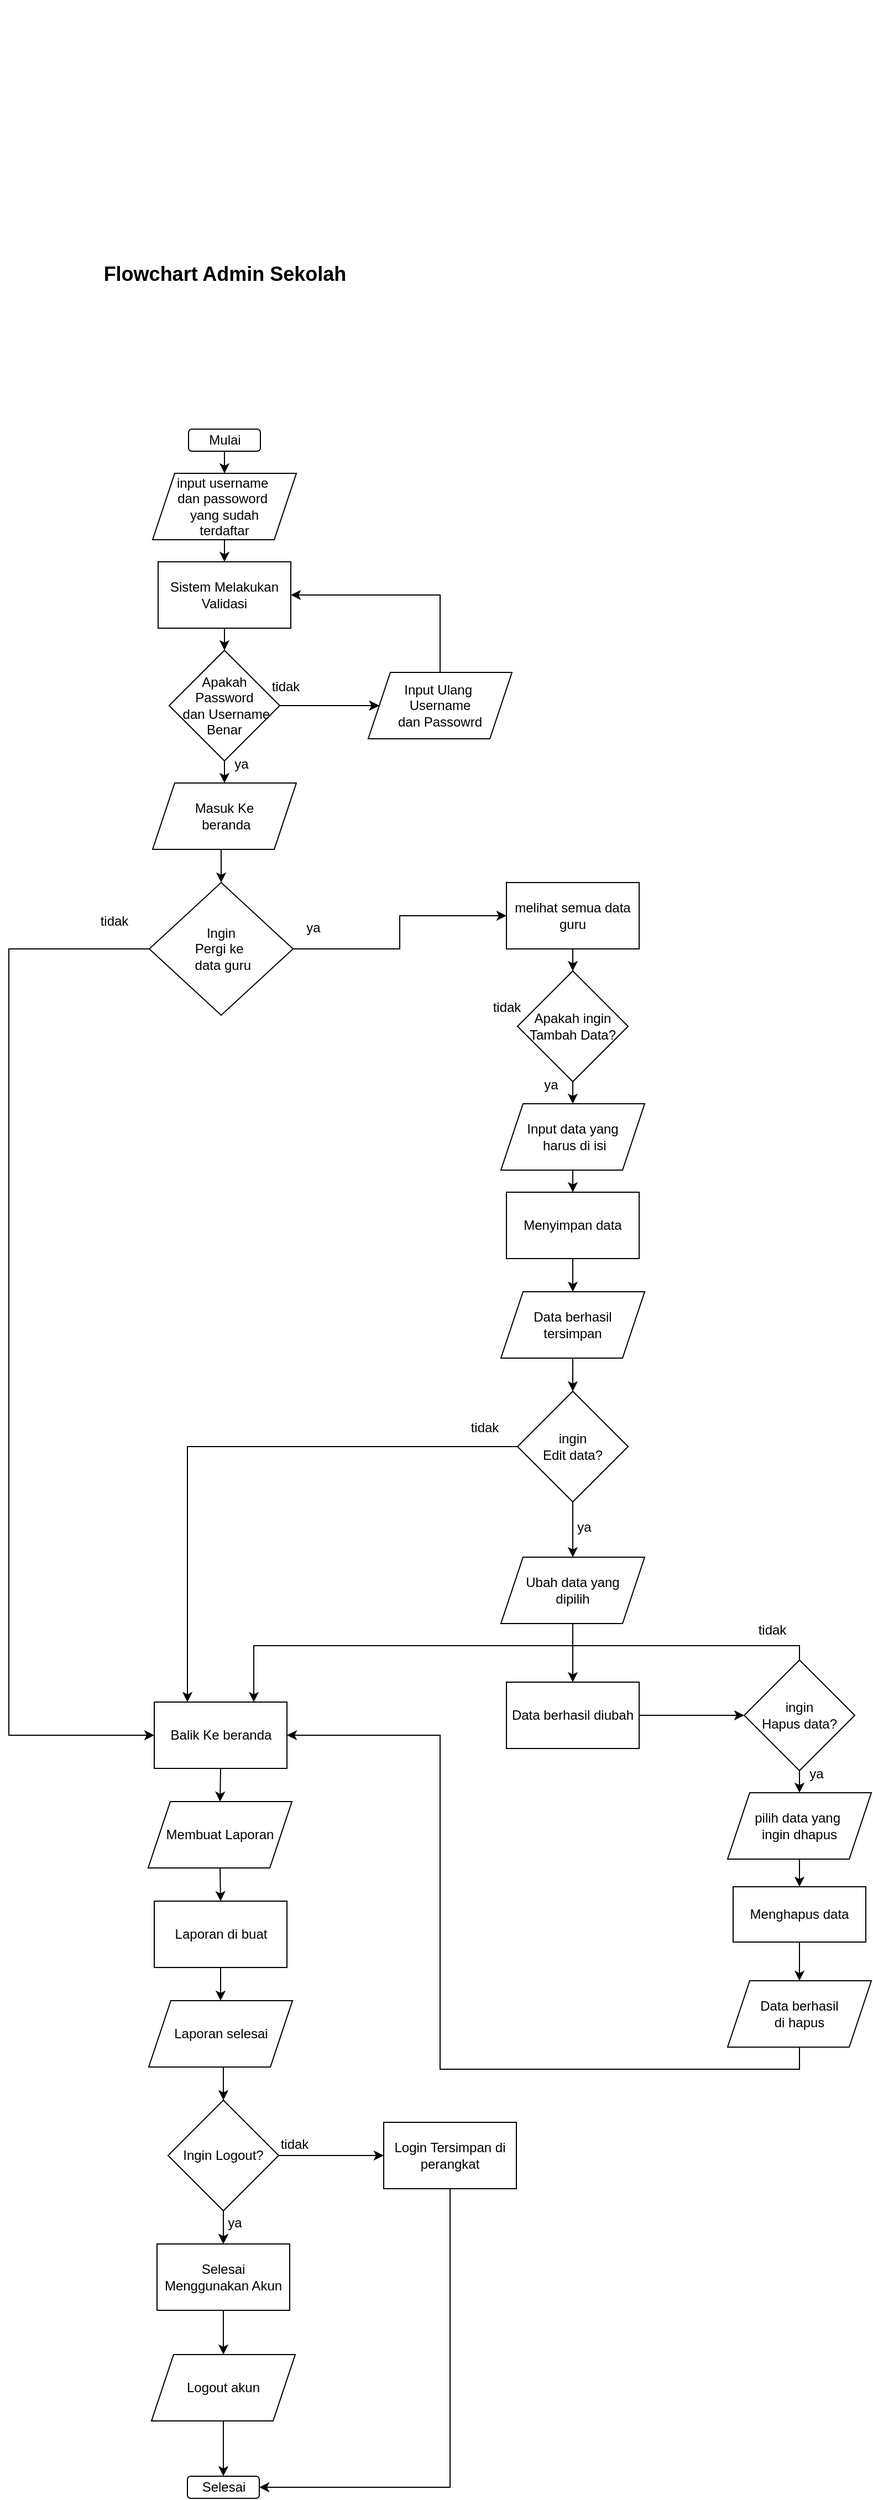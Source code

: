 <mxfile version="23.1.5" type="device">
  <diagram name="Page-1" id="ZJziXxxdAj8SFKqpZ-4v">
    <mxGraphModel dx="1687" dy="984" grid="1" gridSize="10" guides="1" tooltips="1" connect="1" arrows="1" fold="1" page="1" pageScale="1" pageWidth="850" pageHeight="1100" background="none" math="0" shadow="0">
      <root>
        <mxCell id="0" />
        <mxCell id="1" parent="0" />
        <mxCell id="44k4_VBJVtMnTsJ_2v9P-7" style="edgeStyle=orthogonalEdgeStyle;rounded=0;orthogonalLoop=1;jettySize=auto;html=1;exitX=0.5;exitY=1;exitDx=0;exitDy=0;" parent="1" edge="1">
          <mxGeometry relative="1" as="geometry">
            <mxPoint x="440" y="210" as="sourcePoint" />
            <mxPoint x="440" y="210" as="targetPoint" />
          </mxGeometry>
        </mxCell>
        <mxCell id="44k4_VBJVtMnTsJ_2v9P-68" value="&lt;b&gt;&lt;font style=&quot;font-size: 18px;&quot;&gt;Flowchart Admin Sekolah&lt;/font&gt;&lt;/b&gt;" style="text;html=1;align=center;verticalAlign=middle;resizable=0;points=[];autosize=1;strokeColor=none;fillColor=none;" parent="1" vertex="1">
          <mxGeometry x="285" y="430" width="240" height="40" as="geometry" />
        </mxCell>
        <mxCell id="6W6a73ZQ8LbhypEmX5_w-3" value="Mulai" style="rounded=1;whiteSpace=wrap;html=1;" parent="1" vertex="1">
          <mxGeometry x="372.5" y="590" width="65" height="20" as="geometry" />
        </mxCell>
        <mxCell id="kdsUeCvhNcCIAWtushqa-12" style="edgeStyle=orthogonalEdgeStyle;rounded=0;orthogonalLoop=1;jettySize=auto;html=1;exitX=0.5;exitY=1;exitDx=0;exitDy=0;entryX=0.5;entryY=0;entryDx=0;entryDy=0;" parent="1" target="kdsUeCvhNcCIAWtushqa-11" edge="1">
          <mxGeometry relative="1" as="geometry">
            <mxPoint x="405" y="610" as="sourcePoint" />
          </mxGeometry>
        </mxCell>
        <mxCell id="kdsUeCvhNcCIAWtushqa-14" style="edgeStyle=orthogonalEdgeStyle;rounded=0;orthogonalLoop=1;jettySize=auto;html=1;exitX=0.5;exitY=1;exitDx=0;exitDy=0;entryX=0.5;entryY=0;entryDx=0;entryDy=0;" parent="1" source="kdsUeCvhNcCIAWtushqa-11" target="kdsUeCvhNcCIAWtushqa-13" edge="1">
          <mxGeometry relative="1" as="geometry" />
        </mxCell>
        <mxCell id="kdsUeCvhNcCIAWtushqa-11" value="input username&amp;nbsp;&lt;br&gt;dan passoword&amp;nbsp;&lt;br&gt;yang sudah&lt;br&gt;terdaftar" style="shape=parallelogram;perimeter=parallelogramPerimeter;whiteSpace=wrap;html=1;fixedSize=1;" parent="1" vertex="1">
          <mxGeometry x="340" y="630" width="130" height="60" as="geometry" />
        </mxCell>
        <mxCell id="kdsUeCvhNcCIAWtushqa-16" style="edgeStyle=orthogonalEdgeStyle;rounded=0;orthogonalLoop=1;jettySize=auto;html=1;exitX=0.5;exitY=1;exitDx=0;exitDy=0;entryX=0.5;entryY=0;entryDx=0;entryDy=0;" parent="1" source="kdsUeCvhNcCIAWtushqa-13" target="kdsUeCvhNcCIAWtushqa-15" edge="1">
          <mxGeometry relative="1" as="geometry" />
        </mxCell>
        <mxCell id="kdsUeCvhNcCIAWtushqa-13" value="Sistem Melakukan&lt;br&gt;Validasi" style="rounded=0;whiteSpace=wrap;html=1;" parent="1" vertex="1">
          <mxGeometry x="345" y="710" width="120" height="60" as="geometry" />
        </mxCell>
        <mxCell id="kdsUeCvhNcCIAWtushqa-18" style="edgeStyle=orthogonalEdgeStyle;rounded=0;orthogonalLoop=1;jettySize=auto;html=1;exitX=1;exitY=0.5;exitDx=0;exitDy=0;entryX=0;entryY=0.5;entryDx=0;entryDy=0;" parent="1" source="kdsUeCvhNcCIAWtushqa-15" target="kdsUeCvhNcCIAWtushqa-17" edge="1">
          <mxGeometry relative="1" as="geometry" />
        </mxCell>
        <mxCell id="kdsUeCvhNcCIAWtushqa-21" value="" style="edgeStyle=orthogonalEdgeStyle;rounded=0;orthogonalLoop=1;jettySize=auto;html=1;" parent="1" source="kdsUeCvhNcCIAWtushqa-15" target="kdsUeCvhNcCIAWtushqa-17" edge="1">
          <mxGeometry relative="1" as="geometry" />
        </mxCell>
        <mxCell id="kdsUeCvhNcCIAWtushqa-24" style="edgeStyle=orthogonalEdgeStyle;rounded=0;orthogonalLoop=1;jettySize=auto;html=1;exitX=0.5;exitY=1;exitDx=0;exitDy=0;entryX=0.5;entryY=0;entryDx=0;entryDy=0;" parent="1" source="kdsUeCvhNcCIAWtushqa-15" target="kdsUeCvhNcCIAWtushqa-23" edge="1">
          <mxGeometry relative="1" as="geometry" />
        </mxCell>
        <mxCell id="kdsUeCvhNcCIAWtushqa-15" value="Apakah &lt;br&gt;Password&lt;br&gt;&amp;nbsp;dan Username Benar" style="rhombus;whiteSpace=wrap;html=1;" parent="1" vertex="1">
          <mxGeometry x="355" y="790" width="100" height="100" as="geometry" />
        </mxCell>
        <mxCell id="kdsUeCvhNcCIAWtushqa-28" style="edgeStyle=orthogonalEdgeStyle;rounded=0;orthogonalLoop=1;jettySize=auto;html=1;exitX=0.5;exitY=0;exitDx=0;exitDy=0;entryX=1;entryY=0.5;entryDx=0;entryDy=0;" parent="1" source="kdsUeCvhNcCIAWtushqa-17" target="kdsUeCvhNcCIAWtushqa-13" edge="1">
          <mxGeometry relative="1" as="geometry" />
        </mxCell>
        <mxCell id="kdsUeCvhNcCIAWtushqa-17" value="Input Ulang&amp;nbsp;&lt;br&gt;Username&lt;br&gt;dan Passowrd" style="shape=parallelogram;perimeter=parallelogramPerimeter;whiteSpace=wrap;html=1;fixedSize=1;" parent="1" vertex="1">
          <mxGeometry x="535" y="810" width="130" height="60" as="geometry" />
        </mxCell>
        <mxCell id="kdsUeCvhNcCIAWtushqa-22" value="tidak" style="text;html=1;align=center;verticalAlign=middle;resizable=0;points=[];autosize=1;strokeColor=none;fillColor=none;" parent="1" vertex="1">
          <mxGeometry x="435" y="808" width="50" height="30" as="geometry" />
        </mxCell>
        <mxCell id="kdsUeCvhNcCIAWtushqa-157" style="edgeStyle=orthogonalEdgeStyle;rounded=0;orthogonalLoop=1;jettySize=auto;html=1;exitX=0.5;exitY=1;exitDx=0;exitDy=0;entryX=0.5;entryY=0;entryDx=0;entryDy=0;" parent="1" source="kdsUeCvhNcCIAWtushqa-23" target="kdsUeCvhNcCIAWtushqa-84" edge="1">
          <mxGeometry relative="1" as="geometry" />
        </mxCell>
        <mxCell id="kdsUeCvhNcCIAWtushqa-23" value="Masuk Ke&lt;br&gt;&amp;nbsp;beranda&lt;br&gt;" style="shape=parallelogram;perimeter=parallelogramPerimeter;whiteSpace=wrap;html=1;fixedSize=1;" parent="1" vertex="1">
          <mxGeometry x="340" y="910" width="130" height="60" as="geometry" />
        </mxCell>
        <mxCell id="kdsUeCvhNcCIAWtushqa-63" value="Selesai" style="rounded=1;whiteSpace=wrap;html=1;" parent="1" vertex="1">
          <mxGeometry x="371.5" y="2441" width="65" height="20" as="geometry" />
        </mxCell>
        <mxCell id="O3Z_m1BVMjGVqySpPHet-2" style="edgeStyle=orthogonalEdgeStyle;rounded=0;orthogonalLoop=1;jettySize=auto;html=1;exitX=1;exitY=0.5;exitDx=0;exitDy=0;entryX=0;entryY=0.5;entryDx=0;entryDy=0;" parent="1" source="kdsUeCvhNcCIAWtushqa-84" target="kdsUeCvhNcCIAWtushqa-100" edge="1">
          <mxGeometry relative="1" as="geometry" />
        </mxCell>
        <mxCell id="fFBBc6yk1IbqUkKiWWpn-29" style="edgeStyle=orthogonalEdgeStyle;rounded=0;orthogonalLoop=1;jettySize=auto;html=1;exitX=0;exitY=0.5;exitDx=0;exitDy=0;entryX=0;entryY=0.5;entryDx=0;entryDy=0;" parent="1" source="kdsUeCvhNcCIAWtushqa-84" target="O3Z_m1BVMjGVqySpPHet-5" edge="1">
          <mxGeometry relative="1" as="geometry">
            <Array as="points">
              <mxPoint x="210" y="1060" />
              <mxPoint x="210" y="1771" />
            </Array>
          </mxGeometry>
        </mxCell>
        <mxCell id="kdsUeCvhNcCIAWtushqa-84" value="Ingin &lt;br&gt;Pergi&amp;nbsp;ke&amp;nbsp;&lt;br&gt;&amp;nbsp;data guru" style="rhombus;whiteSpace=wrap;html=1;" parent="1" vertex="1">
          <mxGeometry x="337" y="1000" width="130" height="120" as="geometry" />
        </mxCell>
        <mxCell id="fFBBc6yk1IbqUkKiWWpn-28" style="edgeStyle=orthogonalEdgeStyle;rounded=0;orthogonalLoop=1;jettySize=auto;html=1;exitX=0.5;exitY=1;exitDx=0;exitDy=0;entryX=0.5;entryY=0;entryDx=0;entryDy=0;" parent="1" source="kdsUeCvhNcCIAWtushqa-100" target="fFBBc6yk1IbqUkKiWWpn-3" edge="1">
          <mxGeometry relative="1" as="geometry" />
        </mxCell>
        <mxCell id="kdsUeCvhNcCIAWtushqa-100" value="melihat semua data guru" style="rounded=0;whiteSpace=wrap;html=1;" parent="1" vertex="1">
          <mxGeometry x="660" y="1000" width="120" height="60" as="geometry" />
        </mxCell>
        <mxCell id="kdsUeCvhNcCIAWtushqa-173" style="edgeStyle=orthogonalEdgeStyle;rounded=0;orthogonalLoop=1;jettySize=auto;html=1;exitX=0.5;exitY=1;exitDx=0;exitDy=0;entryX=0.5;entryY=0;entryDx=0;entryDy=0;" parent="1" target="kdsUeCvhNcCIAWtushqa-164" edge="1">
          <mxGeometry relative="1" as="geometry">
            <mxPoint x="401.5" y="1801" as="sourcePoint" />
          </mxGeometry>
        </mxCell>
        <mxCell id="O3Z_m1BVMjGVqySpPHet-10" style="edgeStyle=orthogonalEdgeStyle;rounded=0;orthogonalLoop=1;jettySize=auto;html=1;exitX=0.5;exitY=1;exitDx=0;exitDy=0;entryX=0.5;entryY=0;entryDx=0;entryDy=0;" parent="1" source="kdsUeCvhNcCIAWtushqa-148" target="kdsUeCvhNcCIAWtushqa-133" edge="1">
          <mxGeometry relative="1" as="geometry" />
        </mxCell>
        <mxCell id="kdsUeCvhNcCIAWtushqa-148" value="Selesai &lt;br&gt;Menggunakan Akun" style="rounded=0;whiteSpace=wrap;html=1;" parent="1" vertex="1">
          <mxGeometry x="344" y="2231" width="120" height="60" as="geometry" />
        </mxCell>
        <mxCell id="kdsUeCvhNcCIAWtushqa-171" style="edgeStyle=orthogonalEdgeStyle;rounded=0;orthogonalLoop=1;jettySize=auto;html=1;exitX=0.5;exitY=1;exitDx=0;exitDy=0;entryX=0.5;entryY=0;entryDx=0;entryDy=0;" parent="1" source="kdsUeCvhNcCIAWtushqa-164" target="kdsUeCvhNcCIAWtushqa-166" edge="1">
          <mxGeometry relative="1" as="geometry" />
        </mxCell>
        <mxCell id="kdsUeCvhNcCIAWtushqa-164" value="Membuat Laporan" style="shape=parallelogram;perimeter=parallelogramPerimeter;whiteSpace=wrap;html=1;fixedSize=1;" parent="1" vertex="1">
          <mxGeometry x="336" y="1831" width="130" height="60" as="geometry" />
        </mxCell>
        <mxCell id="kdsUeCvhNcCIAWtushqa-170" style="edgeStyle=orthogonalEdgeStyle;rounded=0;orthogonalLoop=1;jettySize=auto;html=1;exitX=0.5;exitY=1;exitDx=0;exitDy=0;entryX=0.5;entryY=0;entryDx=0;entryDy=0;" parent="1" source="kdsUeCvhNcCIAWtushqa-166" target="kdsUeCvhNcCIAWtushqa-168" edge="1">
          <mxGeometry relative="1" as="geometry" />
        </mxCell>
        <mxCell id="kdsUeCvhNcCIAWtushqa-166" value="Laporan di buat" style="rounded=0;whiteSpace=wrap;html=1;" parent="1" vertex="1">
          <mxGeometry x="341.5" y="1921" width="120" height="60" as="geometry" />
        </mxCell>
        <mxCell id="kdsUeCvhNcCIAWtushqa-175" style="edgeStyle=orthogonalEdgeStyle;rounded=0;orthogonalLoop=1;jettySize=auto;html=1;exitX=0.5;exitY=1;exitDx=0;exitDy=0;entryX=0.5;entryY=0;entryDx=0;entryDy=0;" parent="1" source="kdsUeCvhNcCIAWtushqa-168" target="kdsUeCvhNcCIAWtushqa-174" edge="1">
          <mxGeometry relative="1" as="geometry" />
        </mxCell>
        <mxCell id="kdsUeCvhNcCIAWtushqa-168" value="Laporan selesai" style="shape=parallelogram;perimeter=parallelogramPerimeter;whiteSpace=wrap;html=1;fixedSize=1;" parent="1" vertex="1">
          <mxGeometry x="336.5" y="2011" width="130" height="60" as="geometry" />
        </mxCell>
        <mxCell id="kdsUeCvhNcCIAWtushqa-183" style="edgeStyle=orthogonalEdgeStyle;rounded=0;orthogonalLoop=1;jettySize=auto;html=1;exitX=1;exitY=0.5;exitDx=0;exitDy=0;entryX=0;entryY=0.5;entryDx=0;entryDy=0;" parent="1" source="kdsUeCvhNcCIAWtushqa-174" target="kdsUeCvhNcCIAWtushqa-182" edge="1">
          <mxGeometry relative="1" as="geometry" />
        </mxCell>
        <mxCell id="O3Z_m1BVMjGVqySpPHet-11" style="edgeStyle=orthogonalEdgeStyle;rounded=0;orthogonalLoop=1;jettySize=auto;html=1;exitX=0.5;exitY=1;exitDx=0;exitDy=0;entryX=0.5;entryY=0;entryDx=0;entryDy=0;" parent="1" source="kdsUeCvhNcCIAWtushqa-174" target="kdsUeCvhNcCIAWtushqa-148" edge="1">
          <mxGeometry relative="1" as="geometry" />
        </mxCell>
        <mxCell id="oZBNPP8uSdhM4H_svNcY-5" value="" style="edgeStyle=orthogonalEdgeStyle;rounded=0;orthogonalLoop=1;jettySize=auto;html=1;" parent="1" source="kdsUeCvhNcCIAWtushqa-174" target="kdsUeCvhNcCIAWtushqa-148" edge="1">
          <mxGeometry relative="1" as="geometry" />
        </mxCell>
        <mxCell id="kdsUeCvhNcCIAWtushqa-174" value="Ingin Logout?" style="rhombus;whiteSpace=wrap;html=1;" parent="1" vertex="1">
          <mxGeometry x="354" y="2101" width="100" height="100" as="geometry" />
        </mxCell>
        <mxCell id="kdsUeCvhNcCIAWtushqa-184" style="edgeStyle=orthogonalEdgeStyle;rounded=0;orthogonalLoop=1;jettySize=auto;html=1;exitX=0.5;exitY=1;exitDx=0;exitDy=0;entryX=1;entryY=0.5;entryDx=0;entryDy=0;" parent="1" source="kdsUeCvhNcCIAWtushqa-182" target="kdsUeCvhNcCIAWtushqa-63" edge="1">
          <mxGeometry relative="1" as="geometry" />
        </mxCell>
        <mxCell id="kdsUeCvhNcCIAWtushqa-182" value="Login Tersimpan di perangkat" style="rounded=0;whiteSpace=wrap;html=1;" parent="1" vertex="1">
          <mxGeometry x="549" y="2121" width="120" height="60" as="geometry" />
        </mxCell>
        <mxCell id="O3Z_m1BVMjGVqySpPHet-5" value="Balik Ke beranda" style="rounded=0;whiteSpace=wrap;html=1;" parent="1" vertex="1">
          <mxGeometry x="341.5" y="1741" width="120" height="60" as="geometry" />
        </mxCell>
        <mxCell id="O3Z_m1BVMjGVqySpPHet-9" style="edgeStyle=orthogonalEdgeStyle;rounded=0;orthogonalLoop=1;jettySize=auto;html=1;exitX=0.5;exitY=1;exitDx=0;exitDy=0;entryX=0.5;entryY=0;entryDx=0;entryDy=0;" parent="1" source="kdsUeCvhNcCIAWtushqa-133" edge="1">
          <mxGeometry relative="1" as="geometry">
            <mxPoint x="404" y="2441" as="targetPoint" />
          </mxGeometry>
        </mxCell>
        <mxCell id="kdsUeCvhNcCIAWtushqa-133" value="Logout akun" style="shape=parallelogram;perimeter=parallelogramPerimeter;whiteSpace=wrap;html=1;fixedSize=1;" parent="1" vertex="1">
          <mxGeometry x="339" y="2331" width="130" height="60" as="geometry" />
        </mxCell>
        <mxCell id="oZBNPP8uSdhM4H_svNcY-6" value="ya" style="text;html=1;align=center;verticalAlign=middle;resizable=0;points=[];autosize=1;strokeColor=none;fillColor=none;" parent="1" vertex="1">
          <mxGeometry x="394" y="2197" width="40" height="30" as="geometry" />
        </mxCell>
        <mxCell id="oZBNPP8uSdhM4H_svNcY-7" value="tidak" style="text;html=1;align=center;verticalAlign=middle;resizable=0;points=[];autosize=1;strokeColor=none;fillColor=none;" parent="1" vertex="1">
          <mxGeometry x="443" y="2126" width="50" height="30" as="geometry" />
        </mxCell>
        <mxCell id="oZBNPP8uSdhM4H_svNcY-12" value="ya" style="text;html=1;align=center;verticalAlign=middle;resizable=0;points=[];autosize=1;strokeColor=none;fillColor=none;" parent="1" vertex="1">
          <mxGeometry x="465" y="1026" width="40" height="30" as="geometry" />
        </mxCell>
        <mxCell id="oZBNPP8uSdhM4H_svNcY-13" value="tidak" style="text;html=1;align=center;verticalAlign=middle;resizable=0;points=[];autosize=1;strokeColor=none;fillColor=none;" parent="1" vertex="1">
          <mxGeometry x="280" y="1020" width="50" height="30" as="geometry" />
        </mxCell>
        <mxCell id="oZBNPP8uSdhM4H_svNcY-14" value="ya" style="text;html=1;align=center;verticalAlign=middle;resizable=0;points=[];autosize=1;strokeColor=none;fillColor=none;" parent="1" vertex="1">
          <mxGeometry x="400" y="878" width="40" height="30" as="geometry" />
        </mxCell>
        <mxCell id="fFBBc6yk1IbqUkKiWWpn-2" style="edgeStyle=orthogonalEdgeStyle;rounded=0;orthogonalLoop=1;jettySize=auto;html=1;exitX=0.5;exitY=1;exitDx=0;exitDy=0;entryX=0.5;entryY=0;entryDx=0;entryDy=0;" parent="1" source="fFBBc6yk1IbqUkKiWWpn-3" target="fFBBc6yk1IbqUkKiWWpn-5" edge="1">
          <mxGeometry relative="1" as="geometry" />
        </mxCell>
        <mxCell id="fFBBc6yk1IbqUkKiWWpn-3" value="Apakah ingin&lt;br&gt;Tambah Data?" style="rhombus;whiteSpace=wrap;html=1;" parent="1" vertex="1">
          <mxGeometry x="670" y="1080" width="100" height="100" as="geometry" />
        </mxCell>
        <mxCell id="fFBBc6yk1IbqUkKiWWpn-4" style="edgeStyle=orthogonalEdgeStyle;rounded=0;orthogonalLoop=1;jettySize=auto;html=1;exitX=0.5;exitY=1;exitDx=0;exitDy=0;entryX=0.5;entryY=0;entryDx=0;entryDy=0;" parent="1" source="fFBBc6yk1IbqUkKiWWpn-5" target="fFBBc6yk1IbqUkKiWWpn-7" edge="1">
          <mxGeometry relative="1" as="geometry" />
        </mxCell>
        <mxCell id="fFBBc6yk1IbqUkKiWWpn-5" value="Input data yang&lt;br&gt;&amp;nbsp;harus di isi" style="shape=parallelogram;perimeter=parallelogramPerimeter;whiteSpace=wrap;html=1;fixedSize=1;" parent="1" vertex="1">
          <mxGeometry x="655" y="1200" width="130" height="60" as="geometry" />
        </mxCell>
        <mxCell id="fFBBc6yk1IbqUkKiWWpn-6" style="edgeStyle=orthogonalEdgeStyle;rounded=0;orthogonalLoop=1;jettySize=auto;html=1;exitX=0.5;exitY=1;exitDx=0;exitDy=0;entryX=0.5;entryY=0;entryDx=0;entryDy=0;" parent="1" source="fFBBc6yk1IbqUkKiWWpn-7" target="fFBBc6yk1IbqUkKiWWpn-9" edge="1">
          <mxGeometry relative="1" as="geometry" />
        </mxCell>
        <mxCell id="fFBBc6yk1IbqUkKiWWpn-7" value="Menyimpan data" style="rounded=0;whiteSpace=wrap;html=1;" parent="1" vertex="1">
          <mxGeometry x="660" y="1280" width="120" height="60" as="geometry" />
        </mxCell>
        <mxCell id="fFBBc6yk1IbqUkKiWWpn-8" style="edgeStyle=orthogonalEdgeStyle;rounded=0;orthogonalLoop=1;jettySize=auto;html=1;exitX=0.5;exitY=1;exitDx=0;exitDy=0;entryX=0.5;entryY=0;entryDx=0;entryDy=0;" parent="1" source="fFBBc6yk1IbqUkKiWWpn-9" target="fFBBc6yk1IbqUkKiWWpn-11" edge="1">
          <mxGeometry relative="1" as="geometry" />
        </mxCell>
        <mxCell id="fFBBc6yk1IbqUkKiWWpn-9" value="Data berhasil &lt;br&gt;tersimpan" style="shape=parallelogram;perimeter=parallelogramPerimeter;whiteSpace=wrap;html=1;fixedSize=1;" parent="1" vertex="1">
          <mxGeometry x="655" y="1370" width="130" height="60" as="geometry" />
        </mxCell>
        <mxCell id="fFBBc6yk1IbqUkKiWWpn-10" style="edgeStyle=orthogonalEdgeStyle;rounded=0;orthogonalLoop=1;jettySize=auto;html=1;exitX=0.5;exitY=1;exitDx=0;exitDy=0;entryX=0.5;entryY=0;entryDx=0;entryDy=0;" parent="1" source="fFBBc6yk1IbqUkKiWWpn-11" target="fFBBc6yk1IbqUkKiWWpn-13" edge="1">
          <mxGeometry relative="1" as="geometry" />
        </mxCell>
        <mxCell id="fFBBc6yk1IbqUkKiWWpn-34" style="edgeStyle=orthogonalEdgeStyle;rounded=0;orthogonalLoop=1;jettySize=auto;html=1;exitX=0;exitY=0.5;exitDx=0;exitDy=0;entryX=0.25;entryY=0;entryDx=0;entryDy=0;" parent="1" source="fFBBc6yk1IbqUkKiWWpn-11" target="O3Z_m1BVMjGVqySpPHet-5" edge="1">
          <mxGeometry relative="1" as="geometry" />
        </mxCell>
        <mxCell id="fFBBc6yk1IbqUkKiWWpn-11" value="ingin&lt;br&gt;Edit data?" style="rhombus;whiteSpace=wrap;html=1;" parent="1" vertex="1">
          <mxGeometry x="670" y="1460" width="100" height="100" as="geometry" />
        </mxCell>
        <mxCell id="fFBBc6yk1IbqUkKiWWpn-12" style="edgeStyle=orthogonalEdgeStyle;rounded=0;orthogonalLoop=1;jettySize=auto;html=1;exitX=0.5;exitY=1;exitDx=0;exitDy=0;entryX=0.5;entryY=0;entryDx=0;entryDy=0;" parent="1" source="fFBBc6yk1IbqUkKiWWpn-13" target="fFBBc6yk1IbqUkKiWWpn-14" edge="1">
          <mxGeometry relative="1" as="geometry" />
        </mxCell>
        <mxCell id="fFBBc6yk1IbqUkKiWWpn-13" value="Ubah data yang &lt;br&gt;dipilih" style="shape=parallelogram;perimeter=parallelogramPerimeter;whiteSpace=wrap;html=1;fixedSize=1;" parent="1" vertex="1">
          <mxGeometry x="655" y="1610" width="130" height="60" as="geometry" />
        </mxCell>
        <mxCell id="fFBBc6yk1IbqUkKiWWpn-30" style="edgeStyle=orthogonalEdgeStyle;rounded=0;orthogonalLoop=1;jettySize=auto;html=1;exitX=1;exitY=0.5;exitDx=0;exitDy=0;entryX=0;entryY=0.5;entryDx=0;entryDy=0;" parent="1" source="fFBBc6yk1IbqUkKiWWpn-14" target="fFBBc6yk1IbqUkKiWWpn-16" edge="1">
          <mxGeometry relative="1" as="geometry" />
        </mxCell>
        <mxCell id="fFBBc6yk1IbqUkKiWWpn-14" value="Data berhasil diubah" style="rounded=0;whiteSpace=wrap;html=1;" parent="1" vertex="1">
          <mxGeometry x="660" y="1723" width="120" height="60" as="geometry" />
        </mxCell>
        <mxCell id="fFBBc6yk1IbqUkKiWWpn-15" style="edgeStyle=orthogonalEdgeStyle;rounded=0;orthogonalLoop=1;jettySize=auto;html=1;exitX=0.5;exitY=1;exitDx=0;exitDy=0;entryX=0.5;entryY=0;entryDx=0;entryDy=0;" parent="1" source="fFBBc6yk1IbqUkKiWWpn-16" target="fFBBc6yk1IbqUkKiWWpn-18" edge="1">
          <mxGeometry relative="1" as="geometry" />
        </mxCell>
        <mxCell id="fFBBc6yk1IbqUkKiWWpn-35" style="edgeStyle=orthogonalEdgeStyle;rounded=0;orthogonalLoop=1;jettySize=auto;html=1;exitX=0.5;exitY=0;exitDx=0;exitDy=0;entryX=0.75;entryY=0;entryDx=0;entryDy=0;" parent="1" source="fFBBc6yk1IbqUkKiWWpn-16" target="O3Z_m1BVMjGVqySpPHet-5" edge="1">
          <mxGeometry relative="1" as="geometry">
            <Array as="points">
              <mxPoint x="925" y="1690" />
              <mxPoint x="432" y="1690" />
            </Array>
          </mxGeometry>
        </mxCell>
        <mxCell id="fFBBc6yk1IbqUkKiWWpn-16" value="ingin &lt;br&gt;Hapus data?" style="rhombus;whiteSpace=wrap;html=1;" parent="1" vertex="1">
          <mxGeometry x="875" y="1703" width="100" height="100" as="geometry" />
        </mxCell>
        <mxCell id="fFBBc6yk1IbqUkKiWWpn-17" style="edgeStyle=orthogonalEdgeStyle;rounded=0;orthogonalLoop=1;jettySize=auto;html=1;exitX=0.5;exitY=1;exitDx=0;exitDy=0;entryX=0.5;entryY=0;entryDx=0;entryDy=0;" parent="1" source="fFBBc6yk1IbqUkKiWWpn-18" target="fFBBc6yk1IbqUkKiWWpn-20" edge="1">
          <mxGeometry relative="1" as="geometry" />
        </mxCell>
        <mxCell id="fFBBc6yk1IbqUkKiWWpn-18" value="pilih data yang&amp;nbsp;&lt;br&gt;ingin dhapus" style="shape=parallelogram;perimeter=parallelogramPerimeter;whiteSpace=wrap;html=1;fixedSize=1;" parent="1" vertex="1">
          <mxGeometry x="860" y="1823" width="130" height="60" as="geometry" />
        </mxCell>
        <mxCell id="fFBBc6yk1IbqUkKiWWpn-19" style="edgeStyle=orthogonalEdgeStyle;rounded=0;orthogonalLoop=1;jettySize=auto;html=1;exitX=0.5;exitY=1;exitDx=0;exitDy=0;entryX=0.5;entryY=0;entryDx=0;entryDy=0;" parent="1" source="fFBBc6yk1IbqUkKiWWpn-20" target="fFBBc6yk1IbqUkKiWWpn-21" edge="1">
          <mxGeometry relative="1" as="geometry" />
        </mxCell>
        <mxCell id="fFBBc6yk1IbqUkKiWWpn-20" value="Menghapus data" style="rounded=0;whiteSpace=wrap;html=1;" parent="1" vertex="1">
          <mxGeometry x="865" y="1908" width="120" height="50" as="geometry" />
        </mxCell>
        <mxCell id="fFBBc6yk1IbqUkKiWWpn-33" style="edgeStyle=orthogonalEdgeStyle;rounded=0;orthogonalLoop=1;jettySize=auto;html=1;exitX=0.5;exitY=1;exitDx=0;exitDy=0;entryX=1;entryY=0.5;entryDx=0;entryDy=0;" parent="1" source="fFBBc6yk1IbqUkKiWWpn-21" target="O3Z_m1BVMjGVqySpPHet-5" edge="1">
          <mxGeometry relative="1" as="geometry">
            <Array as="points">
              <mxPoint x="925" y="2073" />
              <mxPoint x="600" y="2073" />
              <mxPoint x="600" y="1771" />
            </Array>
          </mxGeometry>
        </mxCell>
        <mxCell id="fFBBc6yk1IbqUkKiWWpn-21" value="Data berhasil &lt;br&gt;di hapus" style="shape=parallelogram;perimeter=parallelogramPerimeter;whiteSpace=wrap;html=1;fixedSize=1;" parent="1" vertex="1">
          <mxGeometry x="860" y="1993" width="130" height="60" as="geometry" />
        </mxCell>
        <mxCell id="fFBBc6yk1IbqUkKiWWpn-22" value="tidak" style="text;html=1;align=center;verticalAlign=middle;resizable=0;points=[];autosize=1;strokeColor=none;fillColor=none;" parent="1" vertex="1">
          <mxGeometry x="635" y="1098" width="50" height="30" as="geometry" />
        </mxCell>
        <mxCell id="fFBBc6yk1IbqUkKiWWpn-23" value="ya" style="text;html=1;align=center;verticalAlign=middle;resizable=0;points=[];autosize=1;strokeColor=none;fillColor=none;" parent="1" vertex="1">
          <mxGeometry x="680" y="1168" width="40" height="30" as="geometry" />
        </mxCell>
        <mxCell id="fFBBc6yk1IbqUkKiWWpn-24" value="ya" style="text;html=1;align=center;verticalAlign=middle;resizable=0;points=[];autosize=1;strokeColor=none;fillColor=none;" parent="1" vertex="1">
          <mxGeometry x="710" y="1568" width="40" height="30" as="geometry" />
        </mxCell>
        <mxCell id="fFBBc6yk1IbqUkKiWWpn-25" value="tidak" style="text;html=1;align=center;verticalAlign=middle;resizable=0;points=[];autosize=1;strokeColor=none;fillColor=none;" parent="1" vertex="1">
          <mxGeometry x="615" y="1478" width="50" height="30" as="geometry" />
        </mxCell>
        <mxCell id="fFBBc6yk1IbqUkKiWWpn-26" value="tidak" style="text;html=1;align=center;verticalAlign=middle;resizable=0;points=[];autosize=1;strokeColor=none;fillColor=none;" parent="1" vertex="1">
          <mxGeometry x="875" y="1661" width="50" height="30" as="geometry" />
        </mxCell>
        <mxCell id="fFBBc6yk1IbqUkKiWWpn-27" value="ya" style="text;html=1;align=center;verticalAlign=middle;resizable=0;points=[];autosize=1;strokeColor=none;fillColor=none;" parent="1" vertex="1">
          <mxGeometry x="920" y="1791" width="40" height="30" as="geometry" />
        </mxCell>
      </root>
    </mxGraphModel>
  </diagram>
</mxfile>
